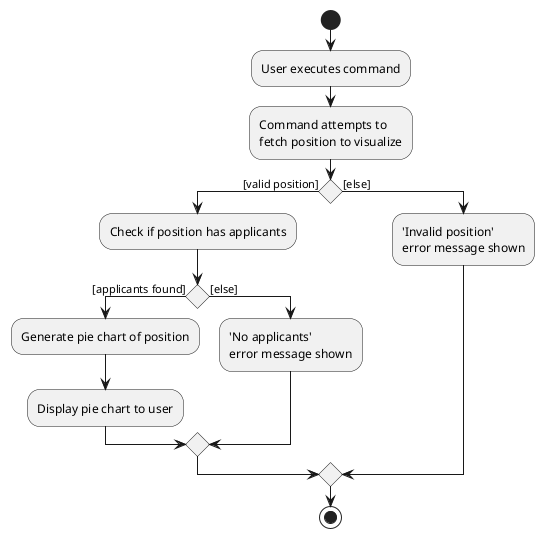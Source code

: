 @startuml
start
:User executes command;
:Command attempts to
fetch position to visualize;

'Since the beta syntax does not support placing the condition outside the
'diamond we place it as the true branch instead.

if () then ([valid position])
    :Check if position has applicants;
    if () then ([applicants found])
        :Generate pie chart of position;
        :Display pie chart to user;
    else ([else])
        :'No applicants'
        error message shown;
    endif

else ([else])
    :'Invalid position'
    error message shown;
endif
stop
@enduml
